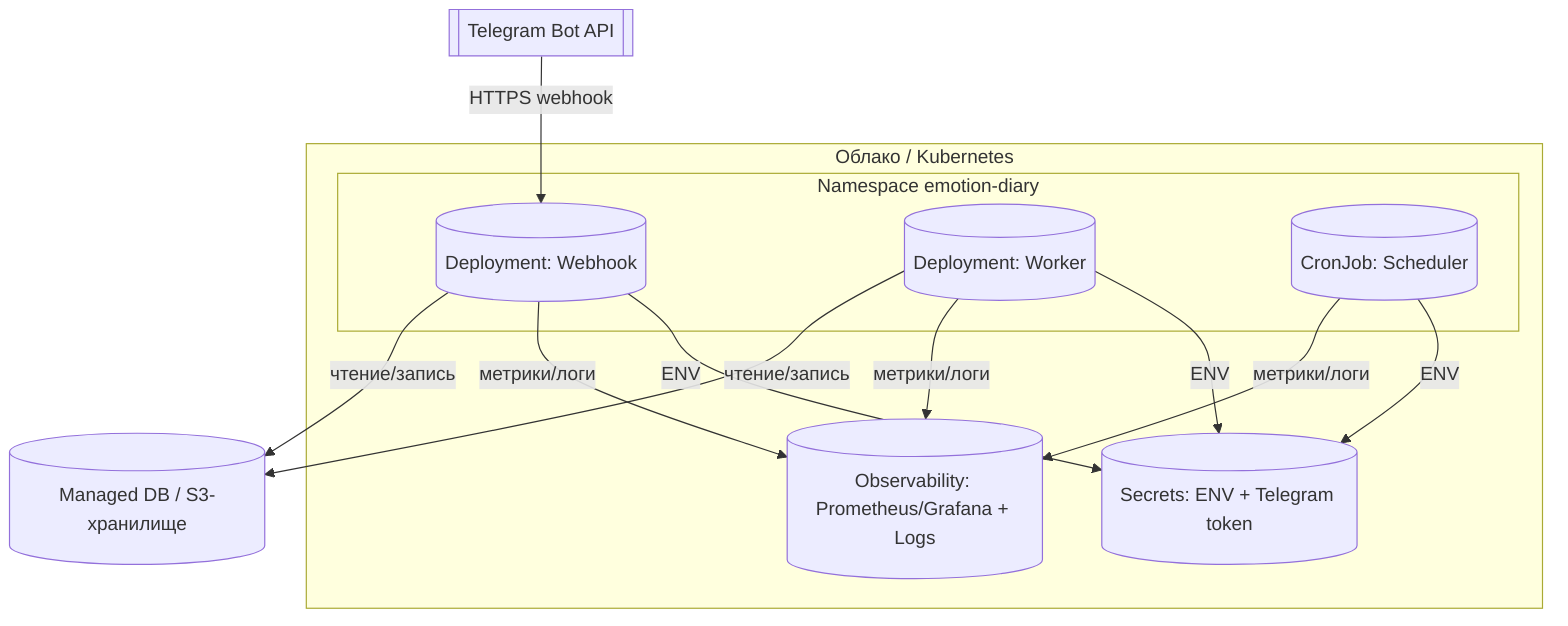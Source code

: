 %% Deployment diagram
flowchart TB
    subgraph Cloud[Облако / Kubernetes]
        subgraph BotNamespace[Namespace emotion-diary]
            WebhookPod[(Deployment: Webhook)]
            WorkerPod[(Deployment: Worker)]
            SchedulerJob[(CronJob: Scheduler)]
        end
        Secrets[(Secrets: ENV + Telegram token)]
        Observability[(Observability: Prometheus/Grafana + Logs)]
    end
    ManagedDB[(Managed DB / S3-хранилище)]
    TelegramAPI[[Telegram Bot API]]

    TelegramAPI -->|HTTPS webhook| WebhookPod
    WebhookPod -->|ENV| Secrets
    WorkerPod -->|ENV| Secrets
    SchedulerJob -->|ENV| Secrets
    WebhookPod -->|метрики/логи| Observability
    WorkerPod -->|метрики/логи| Observability
    SchedulerJob -->|метрики/логи| Observability
    WorkerPod -->|чтение/запись| ManagedDB
    WebhookPod -->|чтение/запись| ManagedDB